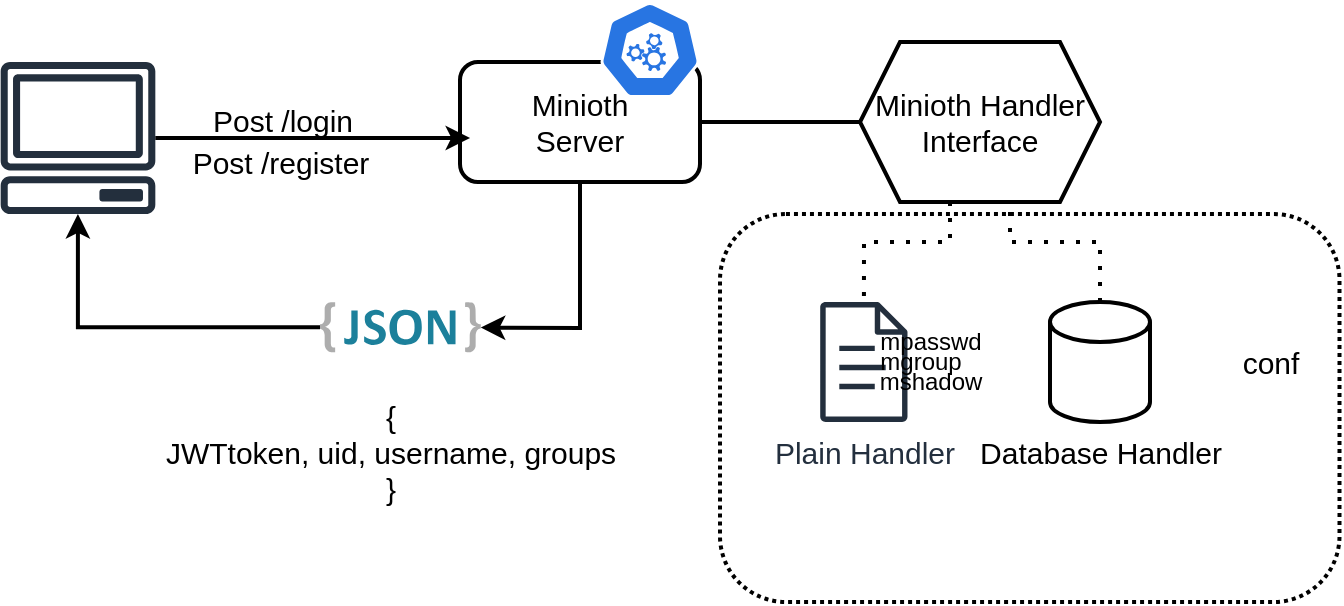 <mxfile version="27.1.6">
  <diagram name="Page-1" id="oYcJsWPOGNZw0WboEz5N">
    <mxGraphModel dx="983" dy="540" grid="1" gridSize="10" guides="1" tooltips="1" connect="1" arrows="1" fold="1" page="1" pageScale="1" pageWidth="827" pageHeight="1169" math="0" shadow="0">
      <root>
        <mxCell id="0" />
        <mxCell id="1" parent="0" />
        <mxCell id="llT9Tdm23ojjUZHPbas6-32" value="" style="rounded=1;arcSize=17;dashed=1;fillColor=none;gradientColor=none;dashPattern=1 1;strokeWidth=2;fontSize=15;" vertex="1" parent="1">
          <mxGeometry x="430" y="236" width="309.75" height="194" as="geometry" />
        </mxCell>
        <mxCell id="llT9Tdm23ojjUZHPbas6-2" value="" style="sketch=0;outlineConnect=0;fontColor=#232F3E;gradientColor=none;fillColor=#232F3D;strokeColor=none;dashed=0;verticalLabelPosition=bottom;verticalAlign=top;align=center;html=1;fontSize=15;fontStyle=0;aspect=fixed;pointerEvents=1;shape=mxgraph.aws4.client;" vertex="1" parent="1">
          <mxGeometry x="70" y="160" width="78" height="76" as="geometry" />
        </mxCell>
        <mxCell id="llT9Tdm23ojjUZHPbas6-3" value="Minioth&lt;br&gt;Server" style="rounded=1;whiteSpace=wrap;html=1;fontSize=15;strokeWidth=2;" vertex="1" parent="1">
          <mxGeometry x="300" y="160" width="120" height="60" as="geometry" />
        </mxCell>
        <mxCell id="llT9Tdm23ojjUZHPbas6-4" value="" style="aspect=fixed;sketch=0;html=1;dashed=0;whitespace=wrap;verticalLabelPosition=bottom;verticalAlign=top;fillColor=#2875E2;strokeColor=#ffffff;points=[[0.005,0.63,0],[0.1,0.2,0],[0.9,0.2,0],[0.5,0,0],[0.995,0.63,0],[0.72,0.99,0],[0.5,1,0],[0.28,0.99,0]];shape=mxgraph.kubernetes.icon2;prIcon=api;fontSize=15;" vertex="1" parent="1">
          <mxGeometry x="370" y="130" width="50" height="48" as="geometry" />
        </mxCell>
        <mxCell id="llT9Tdm23ojjUZHPbas6-11" style="edgeStyle=orthogonalEdgeStyle;rounded=0;orthogonalLoop=1;jettySize=auto;html=1;fontSize=15;strokeWidth=2;" edge="1" parent="1" source="llT9Tdm23ojjUZHPbas6-7" target="llT9Tdm23ojjUZHPbas6-2">
          <mxGeometry relative="1" as="geometry" />
        </mxCell>
        <mxCell id="llT9Tdm23ojjUZHPbas6-7" value="" style="dashed=0;outlineConnect=0;html=1;align=center;labelPosition=center;verticalLabelPosition=bottom;verticalAlign=top;shape=mxgraph.weblogos.json_2;fontSize=15;" vertex="1" parent="1">
          <mxGeometry x="230" y="280" width="80.4" height="25.2" as="geometry" />
        </mxCell>
        <mxCell id="llT9Tdm23ojjUZHPbas6-8" style="edgeStyle=orthogonalEdgeStyle;rounded=0;orthogonalLoop=1;jettySize=auto;html=1;entryX=0.042;entryY=0.633;entryDx=0;entryDy=0;entryPerimeter=0;fontSize=15;strokeWidth=2;" edge="1" parent="1" source="llT9Tdm23ojjUZHPbas6-2" target="llT9Tdm23ojjUZHPbas6-3">
          <mxGeometry relative="1" as="geometry" />
        </mxCell>
        <mxCell id="llT9Tdm23ojjUZHPbas6-12" value="Post /login&lt;div&gt;&lt;br&gt;&lt;/div&gt;" style="edgeLabel;html=1;align=center;verticalAlign=middle;resizable=0;points=[];labelBackgroundColor=none;fontSize=15;" vertex="1" connectable="0" parent="llT9Tdm23ojjUZHPbas6-8">
          <mxGeometry x="-0.195" y="-2" relative="1" as="geometry">
            <mxPoint y="-2" as="offset" />
          </mxGeometry>
        </mxCell>
        <mxCell id="llT9Tdm23ojjUZHPbas6-35" value="Post /register" style="edgeLabel;html=1;align=center;verticalAlign=middle;resizable=0;points=[];fontSize=15;" vertex="1" connectable="0" parent="llT9Tdm23ojjUZHPbas6-8">
          <mxGeometry x="0.39" y="-2" relative="1" as="geometry">
            <mxPoint x="-47" y="10" as="offset" />
          </mxGeometry>
        </mxCell>
        <mxCell id="llT9Tdm23ojjUZHPbas6-10" value="" style="endArrow=classic;html=1;rounded=0;exitX=0.5;exitY=1;exitDx=0;exitDy=0;fontSize=15;strokeWidth=2;" edge="1" parent="1" source="llT9Tdm23ojjUZHPbas6-3" target="llT9Tdm23ojjUZHPbas6-7">
          <mxGeometry width="50" height="50" relative="1" as="geometry">
            <mxPoint x="390" y="230" as="sourcePoint" />
            <mxPoint x="370" y="290" as="targetPoint" />
            <Array as="points">
              <mxPoint x="360" y="293" />
            </Array>
          </mxGeometry>
        </mxCell>
        <mxCell id="llT9Tdm23ojjUZHPbas6-16" value="&lt;span style=&quot;text-wrap-mode: wrap;&quot;&gt;{&lt;br&gt;JWTtoken, uid, username, groups&lt;br&gt;}&lt;/span&gt;" style="text;html=1;align=center;verticalAlign=middle;resizable=0;points=[];autosize=1;strokeColor=none;fillColor=none;fontSize=15;" vertex="1" parent="1">
          <mxGeometry x="140" y="320" width="250" height="70" as="geometry" />
        </mxCell>
        <mxCell id="llT9Tdm23ojjUZHPbas6-18" value="Minioth Handler Interface" style="shape=hexagon;perimeter=hexagonPerimeter2;whiteSpace=wrap;html=1;fixedSize=1;fontSize=15;strokeWidth=2;" vertex="1" parent="1">
          <mxGeometry x="500" y="150" width="120" height="80" as="geometry" />
        </mxCell>
        <mxCell id="llT9Tdm23ojjUZHPbas6-19" value="" style="endArrow=none;html=1;rounded=0;exitX=0;exitY=0.5;exitDx=0;exitDy=0;entryX=1;entryY=0.5;entryDx=0;entryDy=0;fontSize=15;strokeWidth=2;" edge="1" parent="1" source="llT9Tdm23ojjUZHPbas6-18" target="llT9Tdm23ojjUZHPbas6-3">
          <mxGeometry width="50" height="50" relative="1" as="geometry">
            <mxPoint x="390" y="230" as="sourcePoint" />
            <mxPoint x="440" y="180" as="targetPoint" />
          </mxGeometry>
        </mxCell>
        <mxCell id="llT9Tdm23ojjUZHPbas6-20" value="" style="strokeWidth=2;html=1;shape=mxgraph.flowchart.database;whiteSpace=wrap;fontSize=15;" vertex="1" parent="1">
          <mxGeometry x="595" y="280" width="50" height="60" as="geometry" />
        </mxCell>
        <mxCell id="llT9Tdm23ojjUZHPbas6-21" value="Plain Handler" style="sketch=0;outlineConnect=0;fontColor=#232F3E;gradientColor=none;fillColor=#232F3D;strokeColor=none;dashed=0;verticalLabelPosition=bottom;verticalAlign=top;align=center;html=1;fontSize=15;fontStyle=0;aspect=fixed;pointerEvents=1;shape=mxgraph.aws4.document;" vertex="1" parent="1">
          <mxGeometry x="480" y="280" width="43.85" height="60" as="geometry" />
        </mxCell>
        <mxCell id="llT9Tdm23ojjUZHPbas6-22" value="" style="shape=image;html=1;verticalAlign=top;verticalLabelPosition=bottom;labelBackgroundColor=#ffffff;imageAspect=0;aspect=fixed;image=https://cdn4.iconfinder.com/data/icons/user-interface-181/32/Gear-128.png;fontSize=15;" vertex="1" parent="1">
          <mxGeometry x="680" y="245" width="50" height="50" as="geometry" />
        </mxCell>
        <mxCell id="llT9Tdm23ojjUZHPbas6-25" value="" style="endArrow=none;dashed=1;html=1;dashPattern=1 3;strokeWidth=2;rounded=0;exitX=0.375;exitY=1;exitDx=0;exitDy=0;fontSize=15;" edge="1" parent="1" source="llT9Tdm23ojjUZHPbas6-18" target="llT9Tdm23ojjUZHPbas6-21">
          <mxGeometry width="50" height="50" relative="1" as="geometry">
            <mxPoint x="490" y="350" as="sourcePoint" />
            <mxPoint x="540" y="300" as="targetPoint" />
            <Array as="points">
              <mxPoint x="545" y="250" />
              <mxPoint x="502" y="250" />
            </Array>
          </mxGeometry>
        </mxCell>
        <mxCell id="llT9Tdm23ojjUZHPbas6-26" value="" style="endArrow=none;dashed=1;html=1;dashPattern=1 3;strokeWidth=2;rounded=0;entryX=0.625;entryY=1;entryDx=0;entryDy=0;exitX=0.5;exitY=0;exitDx=0;exitDy=0;exitPerimeter=0;fontSize=15;" edge="1" parent="1" source="llT9Tdm23ojjUZHPbas6-20" target="llT9Tdm23ojjUZHPbas6-18">
          <mxGeometry width="50" height="50" relative="1" as="geometry">
            <mxPoint x="490" y="350" as="sourcePoint" />
            <mxPoint x="540" y="300" as="targetPoint" />
            <Array as="points">
              <mxPoint x="620" y="250" />
              <mxPoint x="575" y="250" />
            </Array>
          </mxGeometry>
        </mxCell>
        <mxCell id="llT9Tdm23ojjUZHPbas6-27" value="Database Handler" style="text;html=1;align=center;verticalAlign=middle;resizable=0;points=[];autosize=1;strokeColor=none;fillColor=none;fontSize=15;" vertex="1" parent="1">
          <mxGeometry x="550" y="340" width="140" height="30" as="geometry" />
        </mxCell>
        <mxCell id="llT9Tdm23ojjUZHPbas6-28" value="mpasswd" style="text;html=1;align=center;verticalAlign=middle;resizable=0;points=[];autosize=1;strokeColor=none;fillColor=none;fontSize=12;" vertex="1" parent="1">
          <mxGeometry x="500" y="285" width="70" height="30" as="geometry" />
        </mxCell>
        <mxCell id="llT9Tdm23ojjUZHPbas6-30" value="mgroup" style="text;html=1;align=center;verticalAlign=middle;resizable=0;points=[];autosize=1;strokeColor=none;fillColor=none;fontSize=12;" vertex="1" parent="1">
          <mxGeometry x="500" y="295" width="60" height="30" as="geometry" />
        </mxCell>
        <mxCell id="llT9Tdm23ojjUZHPbas6-31" value="mshadow" style="text;html=1;align=center;verticalAlign=middle;resizable=0;points=[];autosize=1;strokeColor=none;fillColor=none;fontSize=12;" vertex="1" parent="1">
          <mxGeometry x="500" y="305.2" width="70" height="30" as="geometry" />
        </mxCell>
        <mxCell id="llT9Tdm23ojjUZHPbas6-33" value="conf" style="text;html=1;align=center;verticalAlign=middle;resizable=0;points=[];autosize=1;strokeColor=none;fillColor=none;fontSize=15;" vertex="1" parent="1">
          <mxGeometry x="680" y="295" width="50" height="30" as="geometry" />
        </mxCell>
      </root>
    </mxGraphModel>
  </diagram>
</mxfile>
